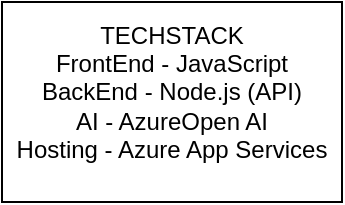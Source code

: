 <mxfile version="28.1.2">
  <diagram name="Page-1" id="mS2EaWhQXqpq4a00Ledn">
    <mxGraphModel dx="504" dy="298" grid="1" gridSize="10" guides="1" tooltips="1" connect="1" arrows="1" fold="1" page="1" pageScale="1" pageWidth="850" pageHeight="1100" math="0" shadow="0">
      <root>
        <mxCell id="0" />
        <mxCell id="1" parent="0" />
        <mxCell id="InYvnrDjR8Nm9ubzhJU9-1" value="" style="rounded=0;whiteSpace=wrap;html=1;" vertex="1" parent="1">
          <mxGeometry x="40" y="50" width="170" height="100" as="geometry" />
        </mxCell>
        <mxCell id="InYvnrDjR8Nm9ubzhJU9-2" value="TECHSTACK&lt;div&gt;FrontEnd - JavaScript&lt;/div&gt;&lt;div&gt;BackEnd - Node.js (API)&lt;/div&gt;&lt;div&gt;AI - AzureOpen AI&lt;/div&gt;&lt;div&gt;Hosting - Azure App Services&lt;/div&gt;" style="text;html=1;align=center;verticalAlign=middle;whiteSpace=wrap;rounded=0;" vertex="1" parent="1">
          <mxGeometry x="40" y="80" width="170" height="30" as="geometry" />
        </mxCell>
      </root>
    </mxGraphModel>
  </diagram>
</mxfile>
